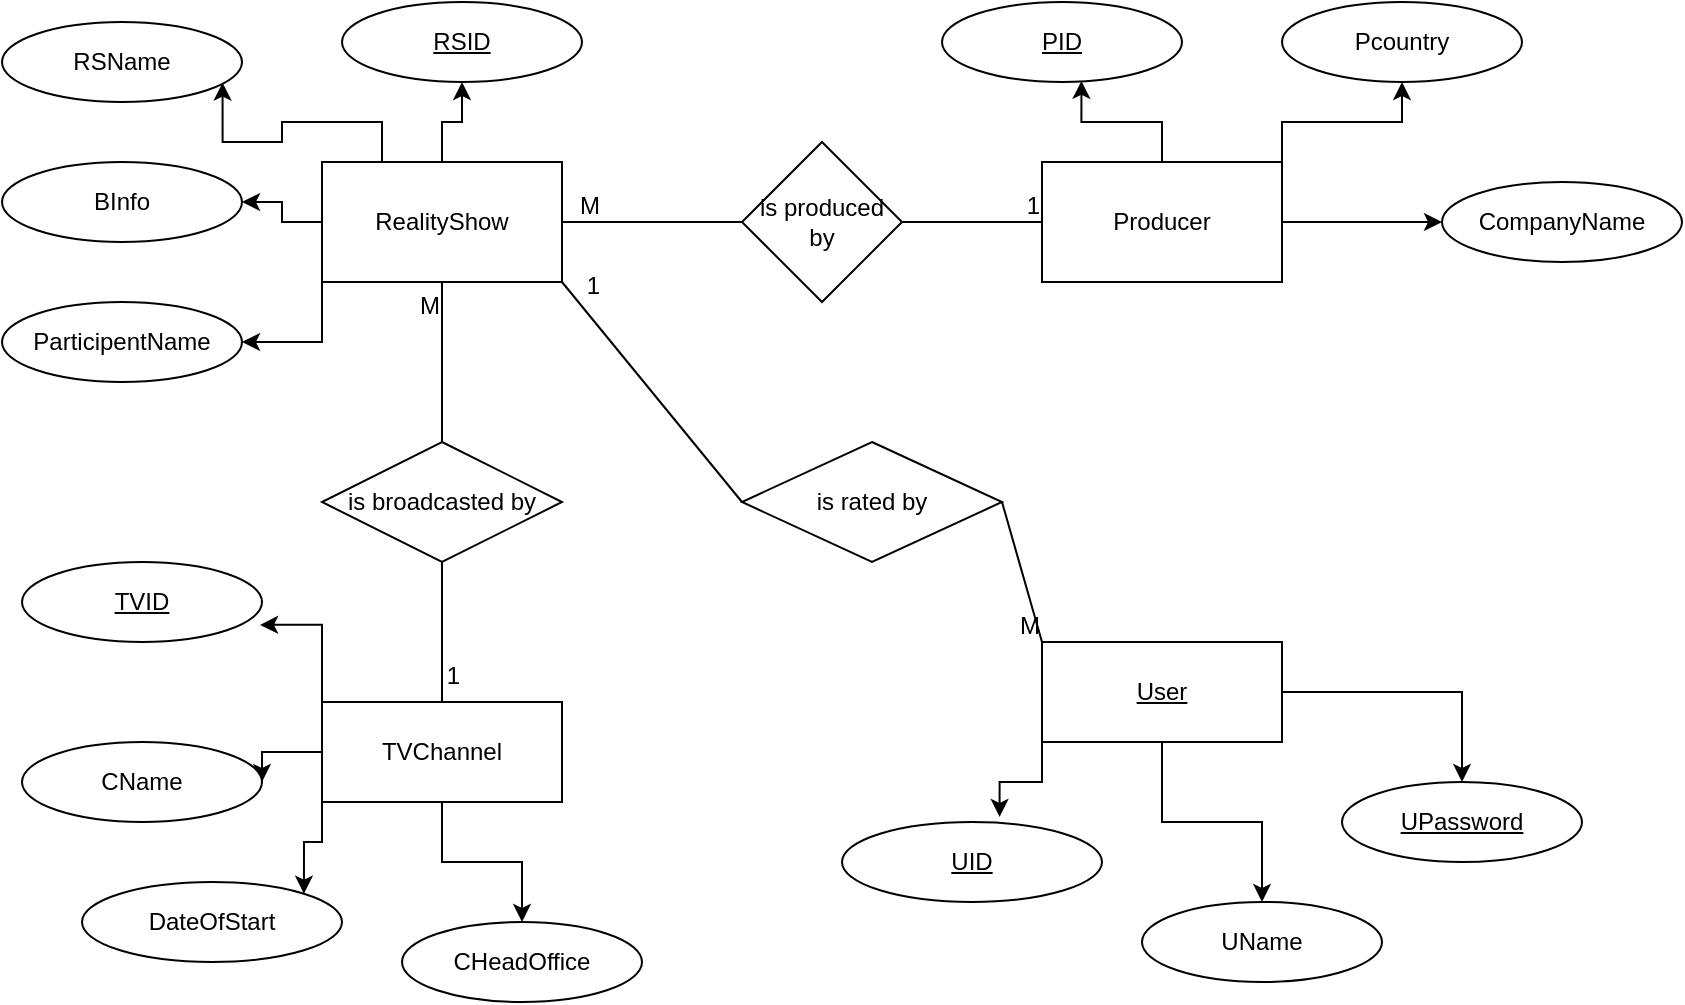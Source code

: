 <mxfile version="21.5.0" type="device">
  <diagram id="R2lEEEUBdFMjLlhIrx00" name="Page-1">
    <mxGraphModel dx="1290" dy="483" grid="1" gridSize="10" guides="1" tooltips="1" connect="1" arrows="1" fold="1" page="1" pageScale="1" pageWidth="850" pageHeight="1100" math="0" shadow="0" extFonts="Permanent Marker^https://fonts.googleapis.com/css?family=Permanent+Marker">
      <root>
        <mxCell id="0" />
        <mxCell id="1" parent="0" />
        <mxCell id="bi2DOex1b0tQI_Hrg4dv-1" value="RSName" style="ellipse;whiteSpace=wrap;html=1;" parent="1" vertex="1">
          <mxGeometry y="10" width="120" height="40" as="geometry" />
        </mxCell>
        <mxCell id="bi2DOex1b0tQI_Hrg4dv-2" value="&lt;u&gt;RSID&lt;/u&gt;" style="ellipse;whiteSpace=wrap;html=1;" parent="1" vertex="1">
          <mxGeometry x="170" width="120" height="40" as="geometry" />
        </mxCell>
        <mxCell id="bi2DOex1b0tQI_Hrg4dv-43" style="edgeStyle=orthogonalEdgeStyle;rounded=0;orthogonalLoop=1;jettySize=auto;html=1;exitX=0.5;exitY=0;exitDx=0;exitDy=0;entryX=0.5;entryY=1;entryDx=0;entryDy=0;" parent="1" source="bi2DOex1b0tQI_Hrg4dv-3" target="bi2DOex1b0tQI_Hrg4dv-2" edge="1">
          <mxGeometry relative="1" as="geometry" />
        </mxCell>
        <mxCell id="bi2DOex1b0tQI_Hrg4dv-44" style="edgeStyle=orthogonalEdgeStyle;rounded=0;orthogonalLoop=1;jettySize=auto;html=1;exitX=0.25;exitY=0;exitDx=0;exitDy=0;entryX=0.919;entryY=0.758;entryDx=0;entryDy=0;entryPerimeter=0;" parent="1" source="bi2DOex1b0tQI_Hrg4dv-3" target="bi2DOex1b0tQI_Hrg4dv-1" edge="1">
          <mxGeometry relative="1" as="geometry" />
        </mxCell>
        <mxCell id="bi2DOex1b0tQI_Hrg4dv-45" style="edgeStyle=orthogonalEdgeStyle;rounded=0;orthogonalLoop=1;jettySize=auto;html=1;exitX=0;exitY=0.5;exitDx=0;exitDy=0;entryX=1;entryY=0.5;entryDx=0;entryDy=0;" parent="1" source="bi2DOex1b0tQI_Hrg4dv-3" target="bi2DOex1b0tQI_Hrg4dv-4" edge="1">
          <mxGeometry relative="1" as="geometry" />
        </mxCell>
        <mxCell id="bi2DOex1b0tQI_Hrg4dv-46" style="edgeStyle=orthogonalEdgeStyle;rounded=0;orthogonalLoop=1;jettySize=auto;html=1;exitX=0;exitY=1;exitDx=0;exitDy=0;entryX=1;entryY=0.5;entryDx=0;entryDy=0;" parent="1" source="bi2DOex1b0tQI_Hrg4dv-3" target="bi2DOex1b0tQI_Hrg4dv-5" edge="1">
          <mxGeometry relative="1" as="geometry" />
        </mxCell>
        <mxCell id="bi2DOex1b0tQI_Hrg4dv-3" value="RealityShow" style="rounded=0;whiteSpace=wrap;html=1;" parent="1" vertex="1">
          <mxGeometry x="160" y="80" width="120" height="60" as="geometry" />
        </mxCell>
        <mxCell id="bi2DOex1b0tQI_Hrg4dv-4" value="BInfo" style="ellipse;whiteSpace=wrap;html=1;" parent="1" vertex="1">
          <mxGeometry y="80" width="120" height="40" as="geometry" />
        </mxCell>
        <mxCell id="bi2DOex1b0tQI_Hrg4dv-5" value="ParticipentName" style="ellipse;whiteSpace=wrap;html=1;" parent="1" vertex="1">
          <mxGeometry y="150" width="120" height="40" as="geometry" />
        </mxCell>
        <mxCell id="bi2DOex1b0tQI_Hrg4dv-11" value="is produced by" style="rhombus;whiteSpace=wrap;html=1;" parent="1" vertex="1">
          <mxGeometry x="370" y="70" width="80" height="80" as="geometry" />
        </mxCell>
        <mxCell id="bi2DOex1b0tQI_Hrg4dv-54" style="edgeStyle=orthogonalEdgeStyle;rounded=0;orthogonalLoop=1;jettySize=auto;html=1;exitX=1;exitY=0.5;exitDx=0;exitDy=0;entryX=0;entryY=0.5;entryDx=0;entryDy=0;" parent="1" source="bi2DOex1b0tQI_Hrg4dv-12" target="bi2DOex1b0tQI_Hrg4dv-17" edge="1">
          <mxGeometry relative="1" as="geometry" />
        </mxCell>
        <mxCell id="bi2DOex1b0tQI_Hrg4dv-55" style="edgeStyle=orthogonalEdgeStyle;rounded=0;orthogonalLoop=1;jettySize=auto;html=1;exitX=1;exitY=0;exitDx=0;exitDy=0;entryX=0.5;entryY=1;entryDx=0;entryDy=0;" parent="1" source="bi2DOex1b0tQI_Hrg4dv-12" target="bi2DOex1b0tQI_Hrg4dv-16" edge="1">
          <mxGeometry relative="1" as="geometry" />
        </mxCell>
        <mxCell id="bi2DOex1b0tQI_Hrg4dv-56" style="edgeStyle=orthogonalEdgeStyle;rounded=0;orthogonalLoop=1;jettySize=auto;html=1;exitX=0.5;exitY=0;exitDx=0;exitDy=0;entryX=0.581;entryY=0.986;entryDx=0;entryDy=0;entryPerimeter=0;" parent="1" source="bi2DOex1b0tQI_Hrg4dv-12" target="bi2DOex1b0tQI_Hrg4dv-15" edge="1">
          <mxGeometry relative="1" as="geometry" />
        </mxCell>
        <mxCell id="bi2DOex1b0tQI_Hrg4dv-12" value="Producer" style="rounded=0;whiteSpace=wrap;html=1;" parent="1" vertex="1">
          <mxGeometry x="520" y="80" width="120" height="60" as="geometry" />
        </mxCell>
        <mxCell id="bi2DOex1b0tQI_Hrg4dv-15" value="&lt;u&gt;PID&lt;/u&gt;" style="ellipse;whiteSpace=wrap;html=1;" parent="1" vertex="1">
          <mxGeometry x="470" width="120" height="40" as="geometry" />
        </mxCell>
        <mxCell id="bi2DOex1b0tQI_Hrg4dv-16" value="Pcountry" style="ellipse;whiteSpace=wrap;html=1;" parent="1" vertex="1">
          <mxGeometry x="640" width="120" height="40" as="geometry" />
        </mxCell>
        <mxCell id="bi2DOex1b0tQI_Hrg4dv-17" value="CompanyName" style="ellipse;whiteSpace=wrap;html=1;" parent="1" vertex="1">
          <mxGeometry x="720" y="90" width="120" height="40" as="geometry" />
        </mxCell>
        <mxCell id="bi2DOex1b0tQI_Hrg4dv-47" style="edgeStyle=orthogonalEdgeStyle;rounded=0;orthogonalLoop=1;jettySize=auto;html=1;exitX=0;exitY=0;exitDx=0;exitDy=0;entryX=0.992;entryY=0.786;entryDx=0;entryDy=0;entryPerimeter=0;" parent="1" source="bi2DOex1b0tQI_Hrg4dv-21" target="bi2DOex1b0tQI_Hrg4dv-24" edge="1">
          <mxGeometry relative="1" as="geometry" />
        </mxCell>
        <mxCell id="bi2DOex1b0tQI_Hrg4dv-48" style="edgeStyle=orthogonalEdgeStyle;rounded=0;orthogonalLoop=1;jettySize=auto;html=1;exitX=0;exitY=0.5;exitDx=0;exitDy=0;entryX=1;entryY=0.5;entryDx=0;entryDy=0;" parent="1" source="bi2DOex1b0tQI_Hrg4dv-21" target="bi2DOex1b0tQI_Hrg4dv-25" edge="1">
          <mxGeometry relative="1" as="geometry" />
        </mxCell>
        <mxCell id="bi2DOex1b0tQI_Hrg4dv-49" style="edgeStyle=orthogonalEdgeStyle;rounded=0;orthogonalLoop=1;jettySize=auto;html=1;exitX=0;exitY=1;exitDx=0;exitDy=0;entryX=1;entryY=0;entryDx=0;entryDy=0;" parent="1" source="bi2DOex1b0tQI_Hrg4dv-21" target="bi2DOex1b0tQI_Hrg4dv-26" edge="1">
          <mxGeometry relative="1" as="geometry" />
        </mxCell>
        <mxCell id="bi2DOex1b0tQI_Hrg4dv-50" style="edgeStyle=orthogonalEdgeStyle;rounded=0;orthogonalLoop=1;jettySize=auto;html=1;exitX=0.5;exitY=1;exitDx=0;exitDy=0;entryX=0.5;entryY=0;entryDx=0;entryDy=0;" parent="1" source="bi2DOex1b0tQI_Hrg4dv-21" target="bi2DOex1b0tQI_Hrg4dv-27" edge="1">
          <mxGeometry relative="1" as="geometry" />
        </mxCell>
        <mxCell id="bi2DOex1b0tQI_Hrg4dv-21" value="TVChannel" style="whiteSpace=wrap;html=1;align=center;" parent="1" vertex="1">
          <mxGeometry x="160" y="350" width="120" height="50" as="geometry" />
        </mxCell>
        <mxCell id="bi2DOex1b0tQI_Hrg4dv-22" value="is broadcasted by" style="shape=rhombus;perimeter=rhombusPerimeter;whiteSpace=wrap;html=1;align=center;" parent="1" vertex="1">
          <mxGeometry x="160" y="220" width="120" height="60" as="geometry" />
        </mxCell>
        <mxCell id="bi2DOex1b0tQI_Hrg4dv-24" value="&lt;u&gt;TVID&lt;/u&gt;" style="ellipse;whiteSpace=wrap;html=1;align=center;" parent="1" vertex="1">
          <mxGeometry x="10" y="280" width="120" height="40" as="geometry" />
        </mxCell>
        <mxCell id="bi2DOex1b0tQI_Hrg4dv-25" value="CName" style="ellipse;whiteSpace=wrap;html=1;align=center;" parent="1" vertex="1">
          <mxGeometry x="10" y="370" width="120" height="40" as="geometry" />
        </mxCell>
        <mxCell id="bi2DOex1b0tQI_Hrg4dv-26" value="DateOfStart" style="ellipse;whiteSpace=wrap;html=1;align=center;" parent="1" vertex="1">
          <mxGeometry x="40" y="440" width="130" height="40" as="geometry" />
        </mxCell>
        <mxCell id="bi2DOex1b0tQI_Hrg4dv-27" value="CHeadOffice" style="ellipse;whiteSpace=wrap;html=1;align=center;" parent="1" vertex="1">
          <mxGeometry x="200" y="460" width="120" height="40" as="geometry" />
        </mxCell>
        <mxCell id="bi2DOex1b0tQI_Hrg4dv-28" value="is rated by" style="shape=rhombus;perimeter=rhombusPerimeter;whiteSpace=wrap;html=1;align=center;" parent="1" vertex="1">
          <mxGeometry x="370" y="220" width="130" height="60" as="geometry" />
        </mxCell>
        <mxCell id="bi2DOex1b0tQI_Hrg4dv-51" style="edgeStyle=orthogonalEdgeStyle;rounded=0;orthogonalLoop=1;jettySize=auto;html=1;exitX=0;exitY=1;exitDx=0;exitDy=0;entryX=0.606;entryY=-0.064;entryDx=0;entryDy=0;entryPerimeter=0;" parent="1" source="bi2DOex1b0tQI_Hrg4dv-29" target="bi2DOex1b0tQI_Hrg4dv-30" edge="1">
          <mxGeometry relative="1" as="geometry" />
        </mxCell>
        <mxCell id="bi2DOex1b0tQI_Hrg4dv-52" style="edgeStyle=orthogonalEdgeStyle;rounded=0;orthogonalLoop=1;jettySize=auto;html=1;exitX=0.5;exitY=1;exitDx=0;exitDy=0;entryX=0.5;entryY=0;entryDx=0;entryDy=0;" parent="1" source="bi2DOex1b0tQI_Hrg4dv-29" target="bi2DOex1b0tQI_Hrg4dv-31" edge="1">
          <mxGeometry relative="1" as="geometry" />
        </mxCell>
        <mxCell id="bi2DOex1b0tQI_Hrg4dv-53" style="edgeStyle=orthogonalEdgeStyle;rounded=0;orthogonalLoop=1;jettySize=auto;html=1;exitX=1;exitY=0.5;exitDx=0;exitDy=0;" parent="1" source="bi2DOex1b0tQI_Hrg4dv-29" target="bi2DOex1b0tQI_Hrg4dv-32" edge="1">
          <mxGeometry relative="1" as="geometry" />
        </mxCell>
        <mxCell id="bi2DOex1b0tQI_Hrg4dv-29" value="User" style="whiteSpace=wrap;html=1;align=center;fontStyle=4" parent="1" vertex="1">
          <mxGeometry x="520" y="320" width="120" height="50" as="geometry" />
        </mxCell>
        <mxCell id="bi2DOex1b0tQI_Hrg4dv-30" value="&lt;u&gt;UID&lt;/u&gt;" style="ellipse;whiteSpace=wrap;html=1;align=center;" parent="1" vertex="1">
          <mxGeometry x="420" y="410" width="130" height="40" as="geometry" />
        </mxCell>
        <mxCell id="bi2DOex1b0tQI_Hrg4dv-31" value="UName" style="ellipse;whiteSpace=wrap;html=1;align=center;" parent="1" vertex="1">
          <mxGeometry x="570" y="450" width="120" height="40" as="geometry" />
        </mxCell>
        <mxCell id="bi2DOex1b0tQI_Hrg4dv-32" value="&lt;u&gt;UPassword&lt;/u&gt;" style="ellipse;whiteSpace=wrap;html=1;align=center;" parent="1" vertex="1">
          <mxGeometry x="670" y="390" width="120" height="40" as="geometry" />
        </mxCell>
        <mxCell id="J2ALYcq8RZ0ASyKjMgnM-1" value="" style="endArrow=none;html=1;rounded=0;exitX=0;exitY=0.5;exitDx=0;exitDy=0;" edge="1" parent="1" source="bi2DOex1b0tQI_Hrg4dv-11">
          <mxGeometry relative="1" as="geometry">
            <mxPoint x="350" y="160" as="sourcePoint" />
            <mxPoint x="280" y="110" as="targetPoint" />
          </mxGeometry>
        </mxCell>
        <mxCell id="J2ALYcq8RZ0ASyKjMgnM-2" value="M" style="resizable=0;html=1;whiteSpace=wrap;align=right;verticalAlign=bottom;" connectable="0" vertex="1" parent="J2ALYcq8RZ0ASyKjMgnM-1">
          <mxGeometry x="1" relative="1" as="geometry">
            <mxPoint x="20" as="offset" />
          </mxGeometry>
        </mxCell>
        <mxCell id="J2ALYcq8RZ0ASyKjMgnM-3" value="" style="endArrow=none;html=1;rounded=0;exitX=1;exitY=0.5;exitDx=0;exitDy=0;entryX=0;entryY=0.5;entryDx=0;entryDy=0;" edge="1" parent="1" source="bi2DOex1b0tQI_Hrg4dv-11" target="bi2DOex1b0tQI_Hrg4dv-12">
          <mxGeometry relative="1" as="geometry">
            <mxPoint x="460" y="110" as="sourcePoint" />
            <mxPoint x="620" y="110" as="targetPoint" />
          </mxGeometry>
        </mxCell>
        <mxCell id="J2ALYcq8RZ0ASyKjMgnM-4" value="1" style="resizable=0;html=1;whiteSpace=wrap;align=right;verticalAlign=bottom;" connectable="0" vertex="1" parent="J2ALYcq8RZ0ASyKjMgnM-3">
          <mxGeometry x="1" relative="1" as="geometry" />
        </mxCell>
        <mxCell id="J2ALYcq8RZ0ASyKjMgnM-5" value="" style="endArrow=none;html=1;rounded=0;exitX=0;exitY=0.5;exitDx=0;exitDy=0;entryX=1;entryY=1;entryDx=0;entryDy=0;" edge="1" parent="1" source="bi2DOex1b0tQI_Hrg4dv-28" target="bi2DOex1b0tQI_Hrg4dv-3">
          <mxGeometry relative="1" as="geometry">
            <mxPoint x="210" y="180" as="sourcePoint" />
            <mxPoint x="370" y="180" as="targetPoint" />
          </mxGeometry>
        </mxCell>
        <mxCell id="J2ALYcq8RZ0ASyKjMgnM-6" value="1" style="resizable=0;html=1;whiteSpace=wrap;align=right;verticalAlign=bottom;" connectable="0" vertex="1" parent="J2ALYcq8RZ0ASyKjMgnM-5">
          <mxGeometry x="1" relative="1" as="geometry">
            <mxPoint x="20" y="10" as="offset" />
          </mxGeometry>
        </mxCell>
        <mxCell id="J2ALYcq8RZ0ASyKjMgnM-7" value="" style="endArrow=none;html=1;rounded=0;exitX=1;exitY=0.5;exitDx=0;exitDy=0;entryX=0;entryY=0;entryDx=0;entryDy=0;" edge="1" parent="1" source="bi2DOex1b0tQI_Hrg4dv-28" target="bi2DOex1b0tQI_Hrg4dv-29">
          <mxGeometry relative="1" as="geometry">
            <mxPoint x="490" y="290" as="sourcePoint" />
            <mxPoint x="650" y="290" as="targetPoint" />
          </mxGeometry>
        </mxCell>
        <mxCell id="J2ALYcq8RZ0ASyKjMgnM-8" value="M" style="resizable=0;html=1;whiteSpace=wrap;align=right;verticalAlign=bottom;" connectable="0" vertex="1" parent="J2ALYcq8RZ0ASyKjMgnM-7">
          <mxGeometry x="1" relative="1" as="geometry">
            <mxPoint as="offset" />
          </mxGeometry>
        </mxCell>
        <mxCell id="J2ALYcq8RZ0ASyKjMgnM-9" value="" style="endArrow=none;html=1;rounded=0;entryX=0.5;entryY=1;entryDx=0;entryDy=0;exitX=0.5;exitY=0;exitDx=0;exitDy=0;" edge="1" parent="1" source="bi2DOex1b0tQI_Hrg4dv-22" target="bi2DOex1b0tQI_Hrg4dv-3">
          <mxGeometry relative="1" as="geometry">
            <mxPoint x="120" y="200" as="sourcePoint" />
            <mxPoint x="280" y="200" as="targetPoint" />
          </mxGeometry>
        </mxCell>
        <mxCell id="J2ALYcq8RZ0ASyKjMgnM-10" value="M" style="resizable=0;html=1;whiteSpace=wrap;align=right;verticalAlign=bottom;" connectable="0" vertex="1" parent="J2ALYcq8RZ0ASyKjMgnM-9">
          <mxGeometry x="1" relative="1" as="geometry">
            <mxPoint y="20" as="offset" />
          </mxGeometry>
        </mxCell>
        <mxCell id="J2ALYcq8RZ0ASyKjMgnM-11" value="" style="endArrow=none;html=1;rounded=0;exitX=0.5;exitY=1;exitDx=0;exitDy=0;entryX=0.5;entryY=0;entryDx=0;entryDy=0;" edge="1" parent="1" source="bi2DOex1b0tQI_Hrg4dv-22" target="bi2DOex1b0tQI_Hrg4dv-21">
          <mxGeometry relative="1" as="geometry">
            <mxPoint x="190" y="320" as="sourcePoint" />
            <mxPoint x="350" y="320" as="targetPoint" />
          </mxGeometry>
        </mxCell>
        <mxCell id="J2ALYcq8RZ0ASyKjMgnM-12" value="1" style="resizable=0;html=1;whiteSpace=wrap;align=right;verticalAlign=bottom;" connectable="0" vertex="1" parent="J2ALYcq8RZ0ASyKjMgnM-11">
          <mxGeometry x="1" relative="1" as="geometry">
            <mxPoint x="10" y="-5" as="offset" />
          </mxGeometry>
        </mxCell>
      </root>
    </mxGraphModel>
  </diagram>
</mxfile>
